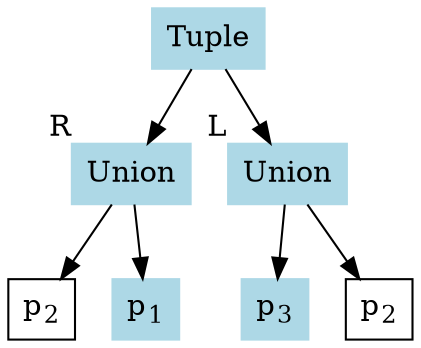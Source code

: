 digraph G {
    margin=0;bgcolor="transparent";
  node [shape=box, margin=0.1, width=0, height=0];
  tuple [label="Tuple", color=lightblue,style=filled]
  union1 [label="Union", xlabel="R", color=lightblue,style=filled]
  union2 [label="Union", xlabel="L", color=lightblue,style=filled]
  A [label=<p<SUB>2</SUB>>]
  B [label=<p<SUB>1</SUB>>, color=lightblue,style=filled]
  C [label=<p<SUB>3</SUB>>, color=lightblue,style=filled]
  D [label=<p<SUB>2</SUB>>]
  tuple -> union1
  tuple -> union2
  union1 -> A
  union1 -> B
  union2 -> C
  union2 -> D
  {rank=same; union1 union2}
}
